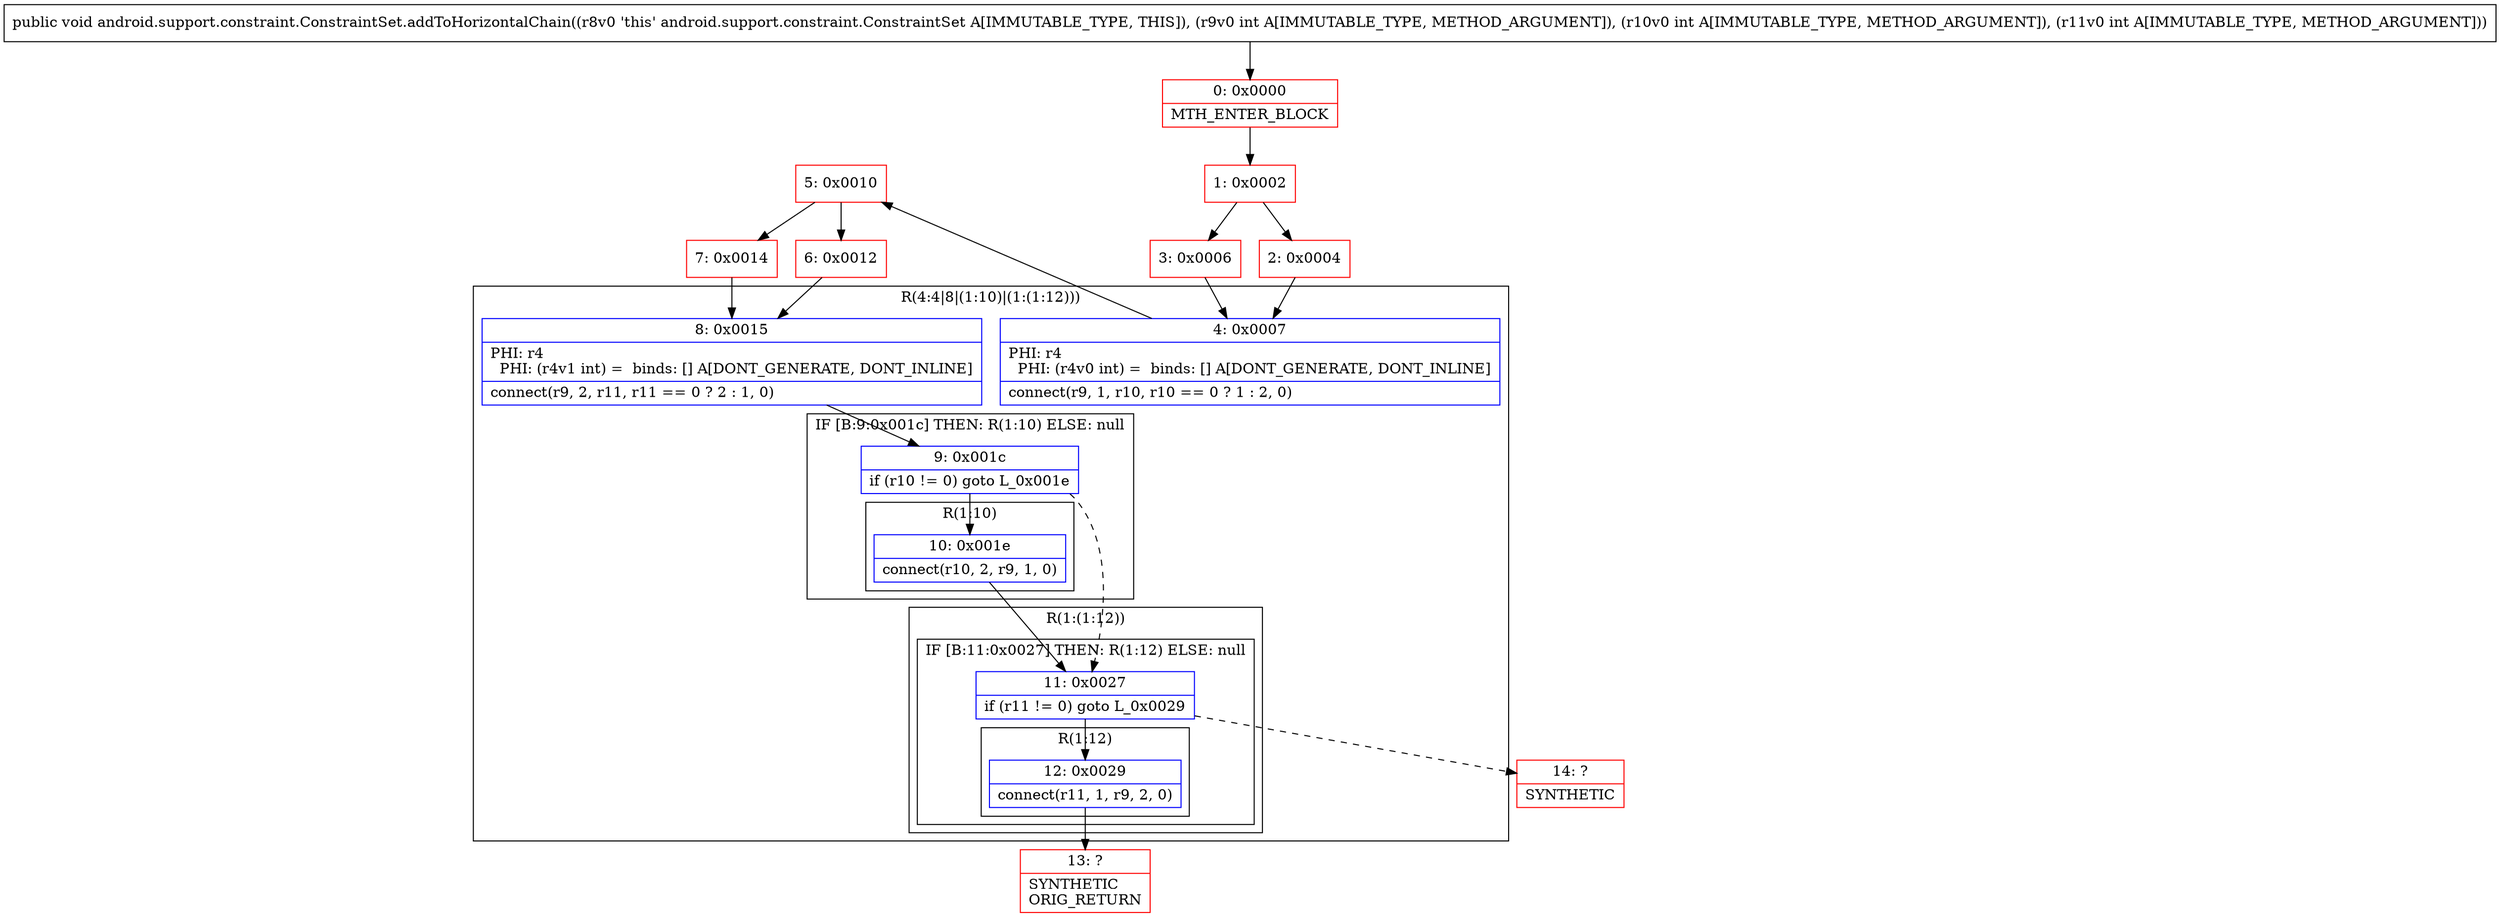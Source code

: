 digraph "CFG forandroid.support.constraint.ConstraintSet.addToHorizontalChain(III)V" {
subgraph cluster_Region_493005172 {
label = "R(4:4|8|(1:10)|(1:(1:12)))";
node [shape=record,color=blue];
Node_4 [shape=record,label="{4\:\ 0x0007|PHI: r4 \l  PHI: (r4v0 int) =  binds: [] A[DONT_GENERATE, DONT_INLINE]\l|connect(r9, 1, r10, r10 == 0 ? 1 : 2, 0)\l}"];
Node_8 [shape=record,label="{8\:\ 0x0015|PHI: r4 \l  PHI: (r4v1 int) =  binds: [] A[DONT_GENERATE, DONT_INLINE]\l|connect(r9, 2, r11, r11 == 0 ? 2 : 1, 0)\l}"];
subgraph cluster_IfRegion_786286683 {
label = "IF [B:9:0x001c] THEN: R(1:10) ELSE: null";
node [shape=record,color=blue];
Node_9 [shape=record,label="{9\:\ 0x001c|if (r10 != 0) goto L_0x001e\l}"];
subgraph cluster_Region_717524227 {
label = "R(1:10)";
node [shape=record,color=blue];
Node_10 [shape=record,label="{10\:\ 0x001e|connect(r10, 2, r9, 1, 0)\l}"];
}
}
subgraph cluster_Region_776016731 {
label = "R(1:(1:12))";
node [shape=record,color=blue];
subgraph cluster_IfRegion_652224238 {
label = "IF [B:11:0x0027] THEN: R(1:12) ELSE: null";
node [shape=record,color=blue];
Node_11 [shape=record,label="{11\:\ 0x0027|if (r11 != 0) goto L_0x0029\l}"];
subgraph cluster_Region_1715449209 {
label = "R(1:12)";
node [shape=record,color=blue];
Node_12 [shape=record,label="{12\:\ 0x0029|connect(r11, 1, r9, 2, 0)\l}"];
}
}
}
}
Node_0 [shape=record,color=red,label="{0\:\ 0x0000|MTH_ENTER_BLOCK\l}"];
Node_1 [shape=record,color=red,label="{1\:\ 0x0002}"];
Node_2 [shape=record,color=red,label="{2\:\ 0x0004}"];
Node_3 [shape=record,color=red,label="{3\:\ 0x0006}"];
Node_5 [shape=record,color=red,label="{5\:\ 0x0010}"];
Node_6 [shape=record,color=red,label="{6\:\ 0x0012}"];
Node_7 [shape=record,color=red,label="{7\:\ 0x0014}"];
Node_13 [shape=record,color=red,label="{13\:\ ?|SYNTHETIC\lORIG_RETURN\l}"];
Node_14 [shape=record,color=red,label="{14\:\ ?|SYNTHETIC\l}"];
MethodNode[shape=record,label="{public void android.support.constraint.ConstraintSet.addToHorizontalChain((r8v0 'this' android.support.constraint.ConstraintSet A[IMMUTABLE_TYPE, THIS]), (r9v0 int A[IMMUTABLE_TYPE, METHOD_ARGUMENT]), (r10v0 int A[IMMUTABLE_TYPE, METHOD_ARGUMENT]), (r11v0 int A[IMMUTABLE_TYPE, METHOD_ARGUMENT])) }"];
MethodNode -> Node_0;
Node_4 -> Node_5;
Node_8 -> Node_9;
Node_9 -> Node_10;
Node_9 -> Node_11[style=dashed];
Node_10 -> Node_11;
Node_11 -> Node_12;
Node_11 -> Node_14[style=dashed];
Node_12 -> Node_13;
Node_0 -> Node_1;
Node_1 -> Node_2;
Node_1 -> Node_3;
Node_2 -> Node_4;
Node_3 -> Node_4;
Node_5 -> Node_6;
Node_5 -> Node_7;
Node_6 -> Node_8;
Node_7 -> Node_8;
}


